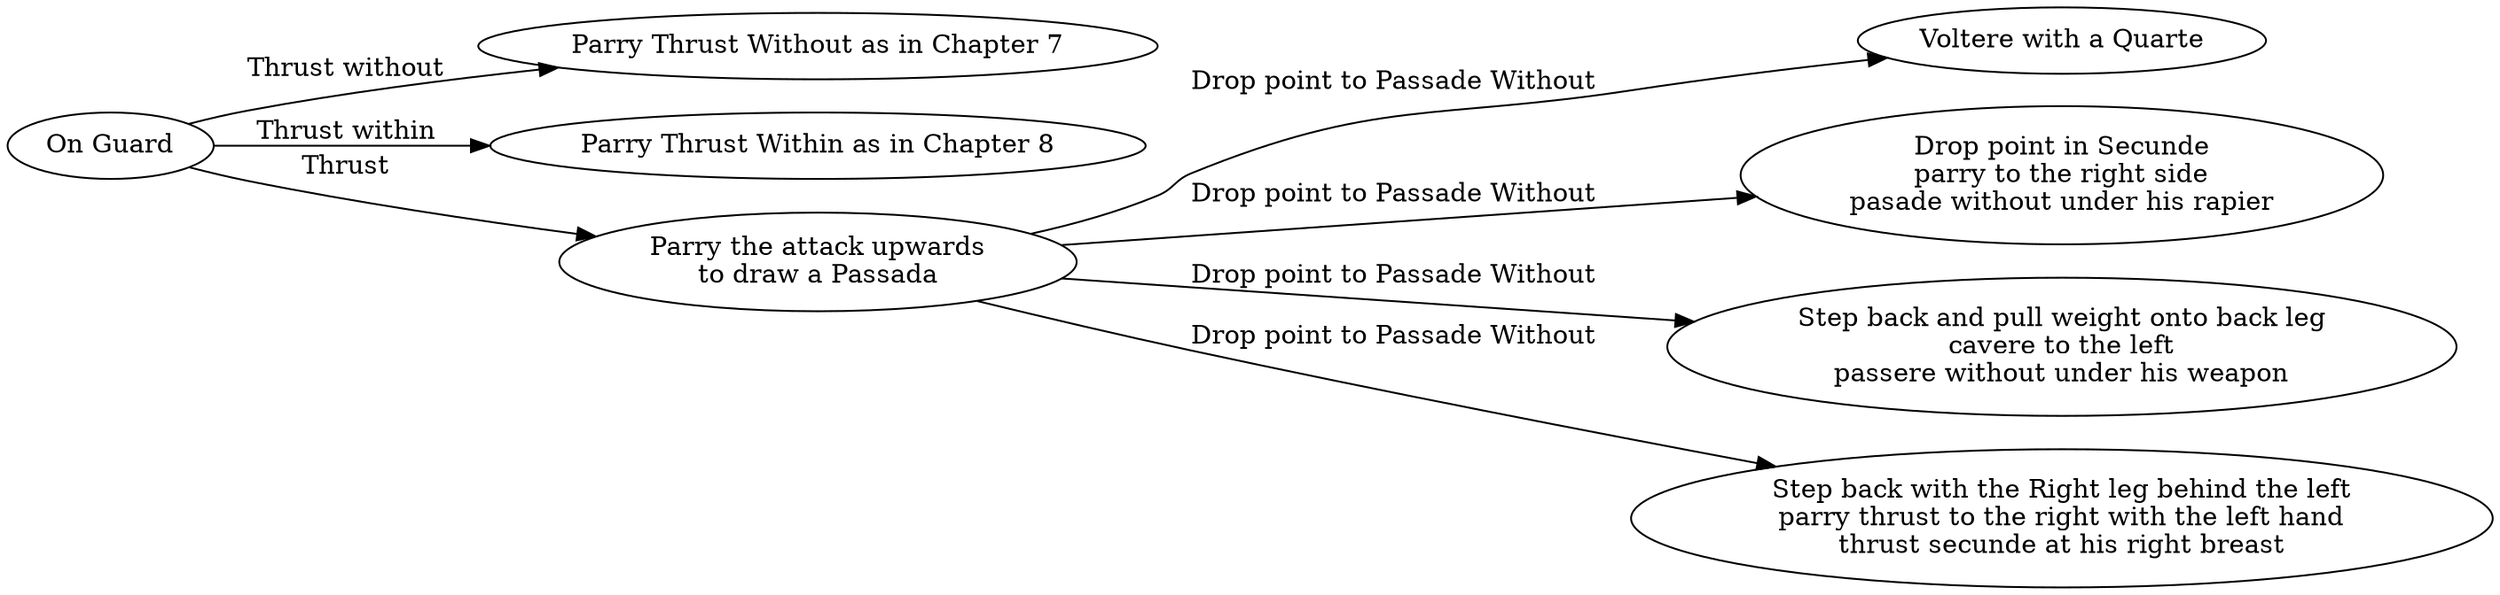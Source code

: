 digraph pallas_armata_flowchart {

rankdir=LR; 
//chapter 10, escaping the Passada

onGuard [label="On Guard"]

parryWithout [label="Parry Thrust Without as in Chapter 7"]
parryWithin [label="Parry Thrust Within as in Chapter 8"]
onGuard->parryWithout [label="Thrust without"]
onGuard->parryWithin [label="Thrust within"]

parryUpward [label="Parry the attack upwards\nto draw a Passada"]      // Starting position
onGuard->parryUpward [label="Thrust"]
voltereQuarte [label="Voltere with a Quarte"]
parryUpward->voltereQuarte [label="Drop point to Passade Without"]

passadeWithout [label="Drop point in Secunde\nparry to the right side\npasade without under his rapier"]
parryUpward->passadeWithout [label="Drop point to Passade Without"]

stepBack [label="Step back and pull weight onto back leg\ncavere to the left\npassere without under his weapon"]
parryUpward->stepBack [label="Drop point to Passade Without"]

crossStepBack [label="Step back with the Right leg behind the left\nparry thrust to the right with the left hand\nthrust secunde at his right breast"]
parryUpward->crossStepBack [label="Drop point to Passade Without"]
}
